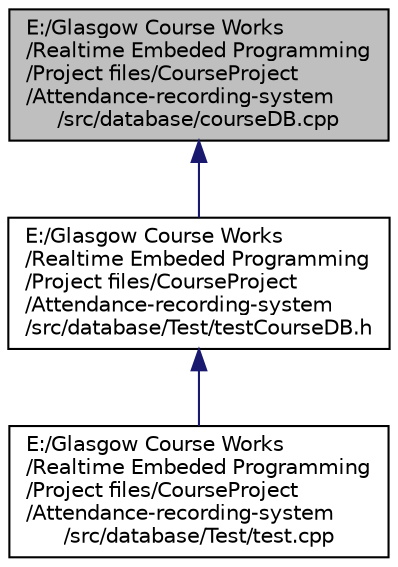 digraph "E:/Glasgow Course Works/Realtime Embeded Programming/Project files/CourseProject/Attendance-recording-system/src/database/courseDB.cpp"
{
  edge [fontname="Helvetica",fontsize="10",labelfontname="Helvetica",labelfontsize="10"];
  node [fontname="Helvetica",fontsize="10",shape=record];
  Node1 [label="E:/Glasgow Course Works\l/Realtime Embeded Programming\l/Project files/CourseProject\l/Attendance-recording-system\l/src/database/courseDB.cpp",height=0.2,width=0.4,color="black", fillcolor="grey75", style="filled", fontcolor="black"];
  Node1 -> Node2 [dir="back",color="midnightblue",fontsize="10",style="solid",fontname="Helvetica"];
  Node2 [label="E:/Glasgow Course Works\l/Realtime Embeded Programming\l/Project files/CourseProject\l/Attendance-recording-system\l/src/database/Test/testCourseDB.h",height=0.2,width=0.4,color="black", fillcolor="white", style="filled",URL="$test_course_d_b_8h.html"];
  Node2 -> Node3 [dir="back",color="midnightblue",fontsize="10",style="solid",fontname="Helvetica"];
  Node3 [label="E:/Glasgow Course Works\l/Realtime Embeded Programming\l/Project files/CourseProject\l/Attendance-recording-system\l/src/database/Test/test.cpp",height=0.2,width=0.4,color="black", fillcolor="white", style="filled",URL="$database_2_test_2test_8cpp.html"];
}
